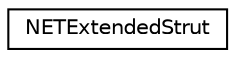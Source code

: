 digraph "Graphical Class Hierarchy"
{
  edge [fontname="Helvetica",fontsize="10",labelfontname="Helvetica",labelfontsize="10"];
  node [fontname="Helvetica",fontsize="10",shape=record];
  rankdir="LR";
  Node0 [label="NETExtendedStrut",height=0.2,width=0.4,color="black", fillcolor="white", style="filled",URL="$structNETExtendedStrut.html",tooltip="Partial strut class for NET classes. "];
}
